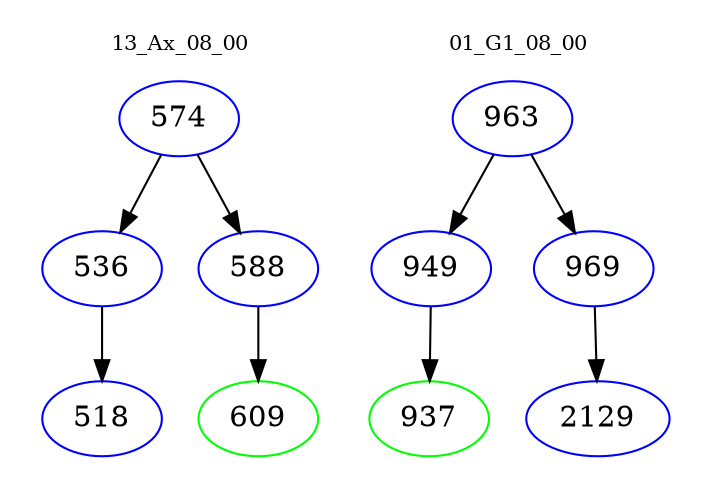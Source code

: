 digraph{
subgraph cluster_0 {
color = white
label = "13_Ax_08_00";
fontsize=10;
T0_574 [label="574", color="blue"]
T0_574 -> T0_536 [color="black"]
T0_536 [label="536", color="blue"]
T0_536 -> T0_518 [color="black"]
T0_518 [label="518", color="blue"]
T0_574 -> T0_588 [color="black"]
T0_588 [label="588", color="blue"]
T0_588 -> T0_609 [color="black"]
T0_609 [label="609", color="green"]
}
subgraph cluster_1 {
color = white
label = "01_G1_08_00";
fontsize=10;
T1_963 [label="963", color="blue"]
T1_963 -> T1_949 [color="black"]
T1_949 [label="949", color="blue"]
T1_949 -> T1_937 [color="black"]
T1_937 [label="937", color="green"]
T1_963 -> T1_969 [color="black"]
T1_969 [label="969", color="blue"]
T1_969 -> T1_2129 [color="black"]
T1_2129 [label="2129", color="blue"]
}
}
